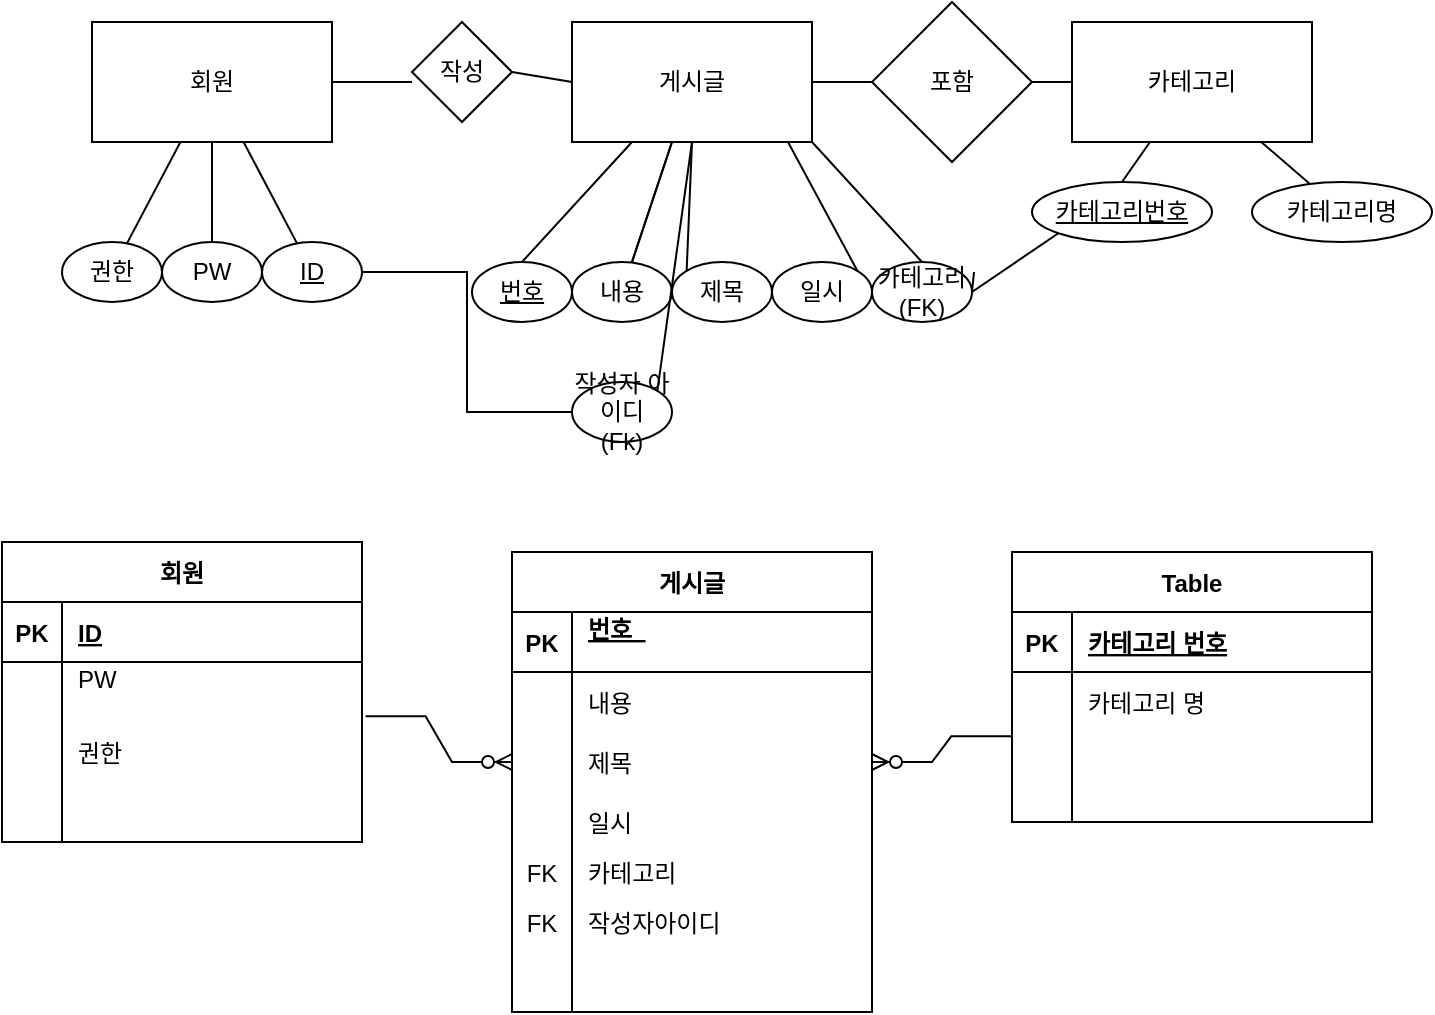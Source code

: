 <mxfile version="20.6.0" type="github">
  <diagram id="R2lEEEUBdFMjLlhIrx00" name="Page-1">
    <mxGraphModel dx="806" dy="1120" grid="1" gridSize="10" guides="1" tooltips="1" connect="1" arrows="1" fold="1" page="1" pageScale="1" pageWidth="850" pageHeight="1100" math="0" shadow="0" extFonts="Permanent Marker^https://fonts.googleapis.com/css?family=Permanent+Marker">
      <root>
        <mxCell id="0" />
        <mxCell id="1" parent="0" />
        <mxCell id="7OI8YUhsGdWpLaV7Q7GV-1" value="회원" style="rounded=0;whiteSpace=wrap;html=1;" parent="1" vertex="1">
          <mxGeometry x="60" y="230" width="120" height="60" as="geometry" />
        </mxCell>
        <mxCell id="7OI8YUhsGdWpLaV7Q7GV-12" style="edgeStyle=orthogonalEdgeStyle;rounded=0;orthogonalLoop=1;jettySize=auto;html=1;exitX=1;exitY=0.5;exitDx=0;exitDy=0;entryX=0;entryY=0.5;entryDx=0;entryDy=0;endArrow=none;endFill=0;" parent="1" source="7OI8YUhsGdWpLaV7Q7GV-2" target="7OI8YUhsGdWpLaV7Q7GV-10" edge="1">
          <mxGeometry relative="1" as="geometry" />
        </mxCell>
        <mxCell id="7OI8YUhsGdWpLaV7Q7GV-40" value="" style="edgeStyle=none;shape=connector;rounded=0;orthogonalLoop=1;jettySize=auto;html=1;labelBackgroundColor=default;strokeColor=default;fontFamily=Helvetica;fontSize=11;fontColor=default;startArrow=none;startFill=0;endArrow=none;endFill=0;" parent="1" source="7OI8YUhsGdWpLaV7Q7GV-2" target="7OI8YUhsGdWpLaV7Q7GV-1" edge="1">
          <mxGeometry relative="1" as="geometry" />
        </mxCell>
        <mxCell id="7OI8YUhsGdWpLaV7Q7GV-2" value="&lt;u&gt;ID&lt;/u&gt;" style="ellipse;whiteSpace=wrap;html=1;" parent="1" vertex="1">
          <mxGeometry x="145" y="340" width="50" height="30" as="geometry" />
        </mxCell>
        <mxCell id="7OI8YUhsGdWpLaV7Q7GV-39" value="" style="edgeStyle=none;shape=connector;rounded=0;orthogonalLoop=1;jettySize=auto;html=1;labelBackgroundColor=default;strokeColor=default;fontFamily=Helvetica;fontSize=11;fontColor=default;startArrow=none;startFill=0;endArrow=none;endFill=0;" parent="1" source="7OI8YUhsGdWpLaV7Q7GV-3" target="7OI8YUhsGdWpLaV7Q7GV-1" edge="1">
          <mxGeometry relative="1" as="geometry" />
        </mxCell>
        <mxCell id="7OI8YUhsGdWpLaV7Q7GV-3" value="PW" style="ellipse;whiteSpace=wrap;html=1;" parent="1" vertex="1">
          <mxGeometry x="95" y="340" width="50" height="30" as="geometry" />
        </mxCell>
        <mxCell id="7OI8YUhsGdWpLaV7Q7GV-41" value="" style="edgeStyle=none;shape=connector;rounded=0;orthogonalLoop=1;jettySize=auto;html=1;labelBackgroundColor=default;strokeColor=default;fontFamily=Helvetica;fontSize=11;fontColor=default;startArrow=none;startFill=0;endArrow=none;endFill=0;" parent="1" source="7OI8YUhsGdWpLaV7Q7GV-4" target="7OI8YUhsGdWpLaV7Q7GV-1" edge="1">
          <mxGeometry relative="1" as="geometry" />
        </mxCell>
        <mxCell id="7OI8YUhsGdWpLaV7Q7GV-4" value="권한" style="ellipse;whiteSpace=wrap;html=1;" parent="1" vertex="1">
          <mxGeometry x="45" y="340" width="50" height="30" as="geometry" />
        </mxCell>
        <mxCell id="7OI8YUhsGdWpLaV7Q7GV-31" value="" style="edgeStyle=none;shape=connector;rounded=0;orthogonalLoop=1;jettySize=auto;html=1;labelBackgroundColor=default;strokeColor=default;fontFamily=Helvetica;fontSize=11;fontColor=default;startArrow=none;startFill=0;endArrow=none;endFill=0;" parent="1" source="7OI8YUhsGdWpLaV7Q7GV-6" target="7OI8YUhsGdWpLaV7Q7GV-9" edge="1">
          <mxGeometry relative="1" as="geometry" />
        </mxCell>
        <mxCell id="7OI8YUhsGdWpLaV7Q7GV-32" value="" style="edgeStyle=none;shape=connector;rounded=0;orthogonalLoop=1;jettySize=auto;html=1;labelBackgroundColor=default;strokeColor=default;fontFamily=Helvetica;fontSize=11;fontColor=default;startArrow=none;startFill=0;endArrow=none;endFill=0;" parent="1" source="7OI8YUhsGdWpLaV7Q7GV-6" target="7OI8YUhsGdWpLaV7Q7GV-9" edge="1">
          <mxGeometry relative="1" as="geometry" />
        </mxCell>
        <mxCell id="7OI8YUhsGdWpLaV7Q7GV-33" style="edgeStyle=none;shape=connector;rounded=0;orthogonalLoop=1;jettySize=auto;html=1;exitX=0.25;exitY=1;exitDx=0;exitDy=0;entryX=0.5;entryY=0;entryDx=0;entryDy=0;labelBackgroundColor=default;strokeColor=default;fontFamily=Helvetica;fontSize=11;fontColor=default;startArrow=none;startFill=0;endArrow=none;endFill=0;" parent="1" source="7OI8YUhsGdWpLaV7Q7GV-6" target="7OI8YUhsGdWpLaV7Q7GV-7" edge="1">
          <mxGeometry relative="1" as="geometry" />
        </mxCell>
        <mxCell id="7OI8YUhsGdWpLaV7Q7GV-34" style="edgeStyle=none;shape=connector;rounded=0;orthogonalLoop=1;jettySize=auto;html=1;exitX=0.5;exitY=1;exitDx=0;exitDy=0;entryX=0;entryY=0;entryDx=0;entryDy=0;labelBackgroundColor=default;strokeColor=default;fontFamily=Helvetica;fontSize=11;fontColor=default;startArrow=none;startFill=0;endArrow=none;endFill=0;" parent="1" source="7OI8YUhsGdWpLaV7Q7GV-6" target="7OI8YUhsGdWpLaV7Q7GV-8" edge="1">
          <mxGeometry relative="1" as="geometry" />
        </mxCell>
        <mxCell id="7OI8YUhsGdWpLaV7Q7GV-6" value="게시글" style="rounded=0;whiteSpace=wrap;html=1;" parent="1" vertex="1">
          <mxGeometry x="300" y="230" width="120" height="60" as="geometry" />
        </mxCell>
        <mxCell id="7OI8YUhsGdWpLaV7Q7GV-7" value="&lt;u&gt;번호&lt;/u&gt;" style="ellipse;whiteSpace=wrap;html=1;" parent="1" vertex="1">
          <mxGeometry x="250" y="350" width="50" height="30" as="geometry" />
        </mxCell>
        <mxCell id="7OI8YUhsGdWpLaV7Q7GV-8" value="제목" style="ellipse;whiteSpace=wrap;html=1;" parent="1" vertex="1">
          <mxGeometry x="350" y="350" width="50" height="30" as="geometry" />
        </mxCell>
        <mxCell id="7OI8YUhsGdWpLaV7Q7GV-9" value="내용" style="ellipse;whiteSpace=wrap;html=1;" parent="1" vertex="1">
          <mxGeometry x="300" y="350" width="50" height="30" as="geometry" />
        </mxCell>
        <mxCell id="7OI8YUhsGdWpLaV7Q7GV-36" style="edgeStyle=none;shape=connector;rounded=0;orthogonalLoop=1;jettySize=auto;html=1;exitX=1;exitY=0;exitDx=0;exitDy=0;entryX=0.5;entryY=1;entryDx=0;entryDy=0;labelBackgroundColor=default;strokeColor=default;fontFamily=Helvetica;fontSize=11;fontColor=default;startArrow=none;startFill=0;endArrow=none;endFill=0;" parent="1" source="7OI8YUhsGdWpLaV7Q7GV-10" target="7OI8YUhsGdWpLaV7Q7GV-6" edge="1">
          <mxGeometry relative="1" as="geometry" />
        </mxCell>
        <mxCell id="7OI8YUhsGdWpLaV7Q7GV-10" value="작성자 아이디&lt;br&gt;(Fk)" style="ellipse;whiteSpace=wrap;html=1;" parent="1" vertex="1">
          <mxGeometry x="300" y="410" width="50" height="30" as="geometry" />
        </mxCell>
        <mxCell id="7OI8YUhsGdWpLaV7Q7GV-35" style="edgeStyle=none;shape=connector;rounded=0;orthogonalLoop=1;jettySize=auto;html=1;exitX=1;exitY=0;exitDx=0;exitDy=0;entryX=0.9;entryY=1;entryDx=0;entryDy=0;entryPerimeter=0;labelBackgroundColor=default;strokeColor=default;fontFamily=Helvetica;fontSize=11;fontColor=default;startArrow=none;startFill=0;endArrow=none;endFill=0;" parent="1" source="7OI8YUhsGdWpLaV7Q7GV-13" target="7OI8YUhsGdWpLaV7Q7GV-6" edge="1">
          <mxGeometry relative="1" as="geometry" />
        </mxCell>
        <mxCell id="7OI8YUhsGdWpLaV7Q7GV-13" value="일시" style="ellipse;whiteSpace=wrap;html=1;" parent="1" vertex="1">
          <mxGeometry x="400" y="350" width="50" height="30" as="geometry" />
        </mxCell>
        <mxCell id="7OI8YUhsGdWpLaV7Q7GV-37" style="edgeStyle=none;shape=connector;rounded=0;orthogonalLoop=1;jettySize=auto;html=1;entryX=1;entryY=1;entryDx=0;entryDy=0;labelBackgroundColor=default;strokeColor=default;fontFamily=Helvetica;fontSize=11;fontColor=default;startArrow=none;startFill=0;endArrow=none;endFill=0;exitX=0.5;exitY=0;exitDx=0;exitDy=0;" parent="1" source="7OI8YUhsGdWpLaV7Q7GV-14" target="7OI8YUhsGdWpLaV7Q7GV-6" edge="1">
          <mxGeometry relative="1" as="geometry">
            <mxPoint x="325" y="490" as="sourcePoint" />
          </mxGeometry>
        </mxCell>
        <mxCell id="7OI8YUhsGdWpLaV7Q7GV-44" style="edgeStyle=none;shape=connector;rounded=0;orthogonalLoop=1;jettySize=auto;html=1;exitX=1;exitY=0.5;exitDx=0;exitDy=0;entryX=0;entryY=1;entryDx=0;entryDy=0;labelBackgroundColor=default;strokeColor=default;fontFamily=Helvetica;fontSize=11;fontColor=default;startArrow=none;startFill=0;endArrow=none;endFill=0;" parent="1" source="7OI8YUhsGdWpLaV7Q7GV-14" target="7OI8YUhsGdWpLaV7Q7GV-42" edge="1">
          <mxGeometry relative="1" as="geometry" />
        </mxCell>
        <mxCell id="7OI8YUhsGdWpLaV7Q7GV-14" value="카테고리&lt;br&gt;(FK)" style="ellipse;whiteSpace=wrap;html=1;" parent="1" vertex="1">
          <mxGeometry x="450" y="350" width="50" height="30" as="geometry" />
        </mxCell>
        <mxCell id="7OI8YUhsGdWpLaV7Q7GV-15" value="카테고리" style="rounded=0;whiteSpace=wrap;html=1;" parent="1" vertex="1">
          <mxGeometry x="550" y="230" width="120" height="60" as="geometry" />
        </mxCell>
        <mxCell id="7OI8YUhsGdWpLaV7Q7GV-38" value="" style="edgeStyle=none;shape=connector;rounded=0;orthogonalLoop=1;jettySize=auto;html=1;labelBackgroundColor=default;strokeColor=default;fontFamily=Helvetica;fontSize=11;fontColor=default;startArrow=none;startFill=0;endArrow=none;endFill=0;" parent="1" source="7OI8YUhsGdWpLaV7Q7GV-17" target="7OI8YUhsGdWpLaV7Q7GV-15" edge="1">
          <mxGeometry relative="1" as="geometry" />
        </mxCell>
        <mxCell id="7OI8YUhsGdWpLaV7Q7GV-17" value="&lt;span&gt;카테고리명&lt;/span&gt;" style="ellipse;whiteSpace=wrap;html=1;fontStyle=0" parent="1" vertex="1">
          <mxGeometry x="640" y="310" width="90" height="30" as="geometry" />
        </mxCell>
        <mxCell id="7OI8YUhsGdWpLaV7Q7GV-19" value="작성" style="rhombus;whiteSpace=wrap;html=1;" parent="1" vertex="1">
          <mxGeometry x="220" y="230" width="50" height="50" as="geometry" />
        </mxCell>
        <mxCell id="7OI8YUhsGdWpLaV7Q7GV-20" value="포함" style="rhombus;whiteSpace=wrap;html=1;" parent="1" vertex="1">
          <mxGeometry x="450" y="220" width="80" height="80" as="geometry" />
        </mxCell>
        <mxCell id="7OI8YUhsGdWpLaV7Q7GV-22" value="" style="endArrow=none;html=1;rounded=0;strokeColor=default;entryX=1;entryY=0.5;entryDx=0;entryDy=0;" parent="1" source="7OI8YUhsGdWpLaV7Q7GV-20" target="7OI8YUhsGdWpLaV7Q7GV-6" edge="1">
          <mxGeometry width="50" height="50" relative="1" as="geometry">
            <mxPoint x="400" y="610" as="sourcePoint" />
            <mxPoint x="450" y="560" as="targetPoint" />
          </mxGeometry>
        </mxCell>
        <mxCell id="7OI8YUhsGdWpLaV7Q7GV-23" value="" style="endArrow=none;html=1;rounded=0;strokeColor=default;exitX=1;exitY=0.5;exitDx=0;exitDy=0;entryX=0;entryY=0.5;entryDx=0;entryDy=0;" parent="1" source="7OI8YUhsGdWpLaV7Q7GV-20" target="7OI8YUhsGdWpLaV7Q7GV-15" edge="1">
          <mxGeometry width="50" height="50" relative="1" as="geometry">
            <mxPoint x="400" y="610" as="sourcePoint" />
            <mxPoint x="450" y="560" as="targetPoint" />
          </mxGeometry>
        </mxCell>
        <mxCell id="7OI8YUhsGdWpLaV7Q7GV-28" value="" style="edgeStyle=none;orthogonalLoop=1;jettySize=auto;html=1;rounded=0;strokeColor=default;exitX=1;exitY=0.5;exitDx=0;exitDy=0;entryX=0;entryY=0.5;entryDx=0;entryDy=0;startArrow=none;startFill=0;endArrow=none;endFill=0;" parent="1" source="7OI8YUhsGdWpLaV7Q7GV-19" target="7OI8YUhsGdWpLaV7Q7GV-6" edge="1">
          <mxGeometry width="80" relative="1" as="geometry">
            <mxPoint x="240" y="360" as="sourcePoint" />
            <mxPoint x="320" y="360" as="targetPoint" />
            <Array as="points" />
          </mxGeometry>
        </mxCell>
        <mxCell id="7OI8YUhsGdWpLaV7Q7GV-29" value="" style="edgeStyle=none;orthogonalLoop=1;jettySize=auto;html=1;rounded=0;labelBackgroundColor=default;strokeColor=default;fontFamily=Helvetica;fontSize=11;fontColor=default;startArrow=none;startFill=0;endArrow=none;endFill=0;shape=connector;entryX=1;entryY=0.5;entryDx=0;entryDy=0;" parent="1" target="7OI8YUhsGdWpLaV7Q7GV-1" edge="1">
          <mxGeometry width="80" relative="1" as="geometry">
            <mxPoint x="220" y="260" as="sourcePoint" />
            <mxPoint x="300" y="260" as="targetPoint" />
            <Array as="points" />
          </mxGeometry>
        </mxCell>
        <mxCell id="7OI8YUhsGdWpLaV7Q7GV-43" style="edgeStyle=none;shape=connector;rounded=0;orthogonalLoop=1;jettySize=auto;html=1;exitX=0.5;exitY=0;exitDx=0;exitDy=0;labelBackgroundColor=default;strokeColor=default;fontFamily=Helvetica;fontSize=11;fontColor=default;startArrow=none;startFill=0;endArrow=none;endFill=0;" parent="1" source="7OI8YUhsGdWpLaV7Q7GV-42" target="7OI8YUhsGdWpLaV7Q7GV-15" edge="1">
          <mxGeometry relative="1" as="geometry" />
        </mxCell>
        <mxCell id="7OI8YUhsGdWpLaV7Q7GV-42" value="&lt;span&gt;카테고리번호&lt;/span&gt;" style="ellipse;whiteSpace=wrap;html=1;fontStyle=4" parent="1" vertex="1">
          <mxGeometry x="530" y="310" width="90" height="30" as="geometry" />
        </mxCell>
        <mxCell id="7OI8YUhsGdWpLaV7Q7GV-47" style="edgeStyle=none;shape=connector;rounded=0;orthogonalLoop=1;jettySize=auto;html=1;exitX=1;exitY=0.5;exitDx=0;exitDy=0;entryX=1.02;entryY=0.167;entryDx=0;entryDy=0;entryPerimeter=0;labelBackgroundColor=default;strokeColor=default;fontFamily=Helvetica;fontSize=11;fontColor=default;startArrow=none;startFill=0;endArrow=none;endFill=0;" parent="1" source="7OI8YUhsGdWpLaV7Q7GV-14" target="7OI8YUhsGdWpLaV7Q7GV-14" edge="1">
          <mxGeometry relative="1" as="geometry" />
        </mxCell>
        <mxCell id="xYobiw6pBcvxTH7GQUa6-3" value="회원" style="shape=table;startSize=30;container=1;collapsible=1;childLayout=tableLayout;fixedRows=1;rowLines=0;fontStyle=1;align=center;resizeLast=1;" vertex="1" parent="1">
          <mxGeometry x="15" y="490" width="180" height="150" as="geometry" />
        </mxCell>
        <mxCell id="xYobiw6pBcvxTH7GQUa6-4" value="" style="shape=tableRow;horizontal=0;startSize=0;swimlaneHead=0;swimlaneBody=0;fillColor=none;collapsible=0;dropTarget=0;points=[[0,0.5],[1,0.5]];portConstraint=eastwest;top=0;left=0;right=0;bottom=1;" vertex="1" parent="xYobiw6pBcvxTH7GQUa6-3">
          <mxGeometry y="30" width="180" height="30" as="geometry" />
        </mxCell>
        <mxCell id="xYobiw6pBcvxTH7GQUa6-5" value="PK" style="shape=partialRectangle;connectable=0;fillColor=none;top=0;left=0;bottom=0;right=0;fontStyle=1;overflow=hidden;" vertex="1" parent="xYobiw6pBcvxTH7GQUa6-4">
          <mxGeometry width="30" height="30" as="geometry">
            <mxRectangle width="30" height="30" as="alternateBounds" />
          </mxGeometry>
        </mxCell>
        <mxCell id="xYobiw6pBcvxTH7GQUa6-6" value="ID" style="shape=partialRectangle;connectable=0;fillColor=none;top=0;left=0;bottom=0;right=0;align=left;spacingLeft=6;fontStyle=5;overflow=hidden;" vertex="1" parent="xYobiw6pBcvxTH7GQUa6-4">
          <mxGeometry x="30" width="150" height="30" as="geometry">
            <mxRectangle width="150" height="30" as="alternateBounds" />
          </mxGeometry>
        </mxCell>
        <mxCell id="xYobiw6pBcvxTH7GQUa6-7" value="" style="shape=tableRow;horizontal=0;startSize=0;swimlaneHead=0;swimlaneBody=0;fillColor=none;collapsible=0;dropTarget=0;points=[[0,0.5],[1,0.5]];portConstraint=eastwest;top=0;left=0;right=0;bottom=0;" vertex="1" parent="xYobiw6pBcvxTH7GQUa6-3">
          <mxGeometry y="60" width="180" height="30" as="geometry" />
        </mxCell>
        <mxCell id="xYobiw6pBcvxTH7GQUa6-8" value="" style="shape=partialRectangle;connectable=0;fillColor=none;top=0;left=0;bottom=0;right=0;editable=1;overflow=hidden;" vertex="1" parent="xYobiw6pBcvxTH7GQUa6-7">
          <mxGeometry width="30" height="30" as="geometry">
            <mxRectangle width="30" height="30" as="alternateBounds" />
          </mxGeometry>
        </mxCell>
        <mxCell id="xYobiw6pBcvxTH7GQUa6-9" value="PW    &#xa;" style="shape=partialRectangle;connectable=0;fillColor=none;top=0;left=0;bottom=0;right=0;align=left;spacingLeft=6;overflow=hidden;" vertex="1" parent="xYobiw6pBcvxTH7GQUa6-7">
          <mxGeometry x="30" width="150" height="30" as="geometry">
            <mxRectangle width="150" height="30" as="alternateBounds" />
          </mxGeometry>
        </mxCell>
        <mxCell id="xYobiw6pBcvxTH7GQUa6-10" value="" style="shape=tableRow;horizontal=0;startSize=0;swimlaneHead=0;swimlaneBody=0;fillColor=none;collapsible=0;dropTarget=0;points=[[0,0.5],[1,0.5]];portConstraint=eastwest;top=0;left=0;right=0;bottom=0;" vertex="1" parent="xYobiw6pBcvxTH7GQUa6-3">
          <mxGeometry y="90" width="180" height="30" as="geometry" />
        </mxCell>
        <mxCell id="xYobiw6pBcvxTH7GQUa6-11" value="" style="shape=partialRectangle;connectable=0;fillColor=none;top=0;left=0;bottom=0;right=0;editable=1;overflow=hidden;" vertex="1" parent="xYobiw6pBcvxTH7GQUa6-10">
          <mxGeometry width="30" height="30" as="geometry">
            <mxRectangle width="30" height="30" as="alternateBounds" />
          </mxGeometry>
        </mxCell>
        <mxCell id="xYobiw6pBcvxTH7GQUa6-12" value="권한" style="shape=partialRectangle;connectable=0;fillColor=none;top=0;left=0;bottom=0;right=0;align=left;spacingLeft=6;overflow=hidden;" vertex="1" parent="xYobiw6pBcvxTH7GQUa6-10">
          <mxGeometry x="30" width="150" height="30" as="geometry">
            <mxRectangle width="150" height="30" as="alternateBounds" />
          </mxGeometry>
        </mxCell>
        <mxCell id="xYobiw6pBcvxTH7GQUa6-13" value="" style="shape=tableRow;horizontal=0;startSize=0;swimlaneHead=0;swimlaneBody=0;fillColor=none;collapsible=0;dropTarget=0;points=[[0,0.5],[1,0.5]];portConstraint=eastwest;top=0;left=0;right=0;bottom=0;" vertex="1" parent="xYobiw6pBcvxTH7GQUa6-3">
          <mxGeometry y="120" width="180" height="30" as="geometry" />
        </mxCell>
        <mxCell id="xYobiw6pBcvxTH7GQUa6-14" value="" style="shape=partialRectangle;connectable=0;fillColor=none;top=0;left=0;bottom=0;right=0;editable=1;overflow=hidden;" vertex="1" parent="xYobiw6pBcvxTH7GQUa6-13">
          <mxGeometry width="30" height="30" as="geometry">
            <mxRectangle width="30" height="30" as="alternateBounds" />
          </mxGeometry>
        </mxCell>
        <mxCell id="xYobiw6pBcvxTH7GQUa6-15" value="" style="shape=partialRectangle;connectable=0;fillColor=none;top=0;left=0;bottom=0;right=0;align=left;spacingLeft=6;overflow=hidden;" vertex="1" parent="xYobiw6pBcvxTH7GQUa6-13">
          <mxGeometry x="30" width="150" height="30" as="geometry">
            <mxRectangle width="150" height="30" as="alternateBounds" />
          </mxGeometry>
        </mxCell>
        <mxCell id="xYobiw6pBcvxTH7GQUa6-16" value="게시글" style="shape=table;startSize=30;container=1;collapsible=1;childLayout=tableLayout;fixedRows=1;rowLines=0;fontStyle=1;align=center;resizeLast=1;swimlaneLine=1;" vertex="1" parent="1">
          <mxGeometry x="270" y="495" width="180" height="230" as="geometry" />
        </mxCell>
        <mxCell id="xYobiw6pBcvxTH7GQUa6-17" value="" style="shape=tableRow;horizontal=0;startSize=0;swimlaneHead=0;swimlaneBody=0;fillColor=none;collapsible=0;dropTarget=0;points=[[0,0.5],[1,0.5]];portConstraint=eastwest;top=0;left=0;right=0;bottom=1;" vertex="1" parent="xYobiw6pBcvxTH7GQUa6-16">
          <mxGeometry y="30" width="180" height="30" as="geometry" />
        </mxCell>
        <mxCell id="xYobiw6pBcvxTH7GQUa6-18" value="PK" style="shape=partialRectangle;connectable=0;fillColor=none;top=0;left=0;bottom=0;right=0;fontStyle=1;overflow=hidden;" vertex="1" parent="xYobiw6pBcvxTH7GQUa6-17">
          <mxGeometry width="30" height="30" as="geometry">
            <mxRectangle width="30" height="30" as="alternateBounds" />
          </mxGeometry>
        </mxCell>
        <mxCell id="xYobiw6pBcvxTH7GQUa6-19" value="번호  &#xa;" style="shape=partialRectangle;connectable=0;fillColor=none;top=0;left=0;bottom=0;right=0;align=left;spacingLeft=6;fontStyle=5;overflow=hidden;" vertex="1" parent="xYobiw6pBcvxTH7GQUa6-17">
          <mxGeometry x="30" width="150" height="30" as="geometry">
            <mxRectangle width="150" height="30" as="alternateBounds" />
          </mxGeometry>
        </mxCell>
        <mxCell id="xYobiw6pBcvxTH7GQUa6-20" value="" style="shape=tableRow;horizontal=0;startSize=0;swimlaneHead=0;swimlaneBody=0;fillColor=none;collapsible=0;dropTarget=0;points=[[0,0.5],[1,0.5]];portConstraint=eastwest;top=0;left=0;right=0;bottom=0;" vertex="1" parent="xYobiw6pBcvxTH7GQUa6-16">
          <mxGeometry y="60" width="180" height="30" as="geometry" />
        </mxCell>
        <mxCell id="xYobiw6pBcvxTH7GQUa6-21" value="" style="shape=partialRectangle;connectable=0;fillColor=none;top=0;left=0;bottom=0;right=0;editable=1;overflow=hidden;" vertex="1" parent="xYobiw6pBcvxTH7GQUa6-20">
          <mxGeometry width="30" height="30" as="geometry">
            <mxRectangle width="30" height="30" as="alternateBounds" />
          </mxGeometry>
        </mxCell>
        <mxCell id="xYobiw6pBcvxTH7GQUa6-22" value="내용" style="shape=partialRectangle;connectable=0;fillColor=none;top=0;left=0;bottom=0;right=0;align=left;spacingLeft=6;overflow=hidden;" vertex="1" parent="xYobiw6pBcvxTH7GQUa6-20">
          <mxGeometry x="30" width="150" height="30" as="geometry">
            <mxRectangle width="150" height="30" as="alternateBounds" />
          </mxGeometry>
        </mxCell>
        <mxCell id="xYobiw6pBcvxTH7GQUa6-23" value="" style="shape=tableRow;horizontal=0;startSize=0;swimlaneHead=0;swimlaneBody=0;fillColor=none;collapsible=0;dropTarget=0;points=[[0,0.5],[1,0.5]];portConstraint=eastwest;top=0;left=0;right=0;bottom=0;" vertex="1" parent="xYobiw6pBcvxTH7GQUa6-16">
          <mxGeometry y="90" width="180" height="30" as="geometry" />
        </mxCell>
        <mxCell id="xYobiw6pBcvxTH7GQUa6-24" value="" style="shape=partialRectangle;connectable=0;fillColor=none;top=0;left=0;bottom=0;right=0;editable=1;overflow=hidden;" vertex="1" parent="xYobiw6pBcvxTH7GQUa6-23">
          <mxGeometry width="30" height="30" as="geometry">
            <mxRectangle width="30" height="30" as="alternateBounds" />
          </mxGeometry>
        </mxCell>
        <mxCell id="xYobiw6pBcvxTH7GQUa6-25" value="제목" style="shape=partialRectangle;connectable=0;fillColor=none;top=0;left=0;bottom=0;right=0;align=left;spacingLeft=6;overflow=hidden;" vertex="1" parent="xYobiw6pBcvxTH7GQUa6-23">
          <mxGeometry x="30" width="150" height="30" as="geometry">
            <mxRectangle width="150" height="30" as="alternateBounds" />
          </mxGeometry>
        </mxCell>
        <mxCell id="xYobiw6pBcvxTH7GQUa6-26" value="" style="shape=tableRow;horizontal=0;startSize=0;swimlaneHead=0;swimlaneBody=0;fillColor=none;collapsible=0;dropTarget=0;points=[[0,0.5],[1,0.5]];portConstraint=eastwest;top=0;left=0;right=0;bottom=0;" vertex="1" parent="xYobiw6pBcvxTH7GQUa6-16">
          <mxGeometry y="120" width="180" height="30" as="geometry" />
        </mxCell>
        <mxCell id="xYobiw6pBcvxTH7GQUa6-27" value="" style="shape=partialRectangle;connectable=0;fillColor=none;top=0;left=0;bottom=0;right=0;editable=1;overflow=hidden;" vertex="1" parent="xYobiw6pBcvxTH7GQUa6-26">
          <mxGeometry width="30" height="30" as="geometry">
            <mxRectangle width="30" height="30" as="alternateBounds" />
          </mxGeometry>
        </mxCell>
        <mxCell id="xYobiw6pBcvxTH7GQUa6-28" value="일시" style="shape=partialRectangle;connectable=0;fillColor=none;top=0;left=0;bottom=0;right=0;align=left;spacingLeft=6;overflow=hidden;" vertex="1" parent="xYobiw6pBcvxTH7GQUa6-26">
          <mxGeometry x="30" width="150" height="30" as="geometry">
            <mxRectangle width="150" height="30" as="alternateBounds" />
          </mxGeometry>
        </mxCell>
        <mxCell id="xYobiw6pBcvxTH7GQUa6-59" value="" style="shape=tableRow;horizontal=0;startSize=0;swimlaneHead=0;swimlaneBody=0;fillColor=none;collapsible=0;dropTarget=0;points=[[0,0.5],[1,0.5]];portConstraint=eastwest;top=0;left=0;right=0;bottom=0;" vertex="1" parent="xYobiw6pBcvxTH7GQUa6-16">
          <mxGeometry y="150" width="180" height="20" as="geometry" />
        </mxCell>
        <mxCell id="xYobiw6pBcvxTH7GQUa6-60" value="FK" style="shape=partialRectangle;connectable=0;fillColor=none;top=0;left=0;bottom=0;right=0;editable=1;overflow=hidden;" vertex="1" parent="xYobiw6pBcvxTH7GQUa6-59">
          <mxGeometry width="30" height="20" as="geometry">
            <mxRectangle width="30" height="20" as="alternateBounds" />
          </mxGeometry>
        </mxCell>
        <mxCell id="xYobiw6pBcvxTH7GQUa6-61" value="카테고리 " style="shape=partialRectangle;connectable=0;fillColor=none;top=0;left=0;bottom=0;right=0;align=left;spacingLeft=6;overflow=hidden;" vertex="1" parent="xYobiw6pBcvxTH7GQUa6-59">
          <mxGeometry x="30" width="150" height="20" as="geometry">
            <mxRectangle width="150" height="20" as="alternateBounds" />
          </mxGeometry>
        </mxCell>
        <mxCell id="xYobiw6pBcvxTH7GQUa6-62" value="" style="shape=tableRow;horizontal=0;startSize=0;swimlaneHead=0;swimlaneBody=0;fillColor=none;collapsible=0;dropTarget=0;points=[[0,0.5],[1,0.5]];portConstraint=eastwest;top=0;left=0;right=0;bottom=0;" vertex="1" parent="xYobiw6pBcvxTH7GQUa6-16">
          <mxGeometry y="170" width="180" height="30" as="geometry" />
        </mxCell>
        <mxCell id="xYobiw6pBcvxTH7GQUa6-63" value="FK" style="shape=partialRectangle;connectable=0;fillColor=none;top=0;left=0;bottom=0;right=0;editable=1;overflow=hidden;" vertex="1" parent="xYobiw6pBcvxTH7GQUa6-62">
          <mxGeometry width="30" height="30" as="geometry">
            <mxRectangle width="30" height="30" as="alternateBounds" />
          </mxGeometry>
        </mxCell>
        <mxCell id="xYobiw6pBcvxTH7GQUa6-64" value="작성자아이디" style="shape=partialRectangle;connectable=0;fillColor=none;top=0;left=0;bottom=0;right=0;align=left;spacingLeft=6;overflow=hidden;" vertex="1" parent="xYobiw6pBcvxTH7GQUa6-62">
          <mxGeometry x="30" width="150" height="30" as="geometry">
            <mxRectangle width="150" height="30" as="alternateBounds" />
          </mxGeometry>
        </mxCell>
        <mxCell id="xYobiw6pBcvxTH7GQUa6-65" value="" style="shape=tableRow;horizontal=0;startSize=0;swimlaneHead=0;swimlaneBody=0;fillColor=none;collapsible=0;dropTarget=0;points=[[0,0.5],[1,0.5]];portConstraint=eastwest;top=0;left=0;right=0;bottom=0;" vertex="1" parent="xYobiw6pBcvxTH7GQUa6-16">
          <mxGeometry y="200" width="180" height="30" as="geometry" />
        </mxCell>
        <mxCell id="xYobiw6pBcvxTH7GQUa6-66" value="" style="shape=partialRectangle;connectable=0;fillColor=none;top=0;left=0;bottom=0;right=0;editable=1;overflow=hidden;" vertex="1" parent="xYobiw6pBcvxTH7GQUa6-65">
          <mxGeometry width="30" height="30" as="geometry">
            <mxRectangle width="30" height="30" as="alternateBounds" />
          </mxGeometry>
        </mxCell>
        <mxCell id="xYobiw6pBcvxTH7GQUa6-67" value="" style="shape=partialRectangle;connectable=0;fillColor=none;top=0;left=0;bottom=0;right=0;align=left;spacingLeft=6;overflow=hidden;" vertex="1" parent="xYobiw6pBcvxTH7GQUa6-65">
          <mxGeometry x="30" width="150" height="30" as="geometry">
            <mxRectangle width="150" height="30" as="alternateBounds" />
          </mxGeometry>
        </mxCell>
        <mxCell id="xYobiw6pBcvxTH7GQUa6-68" value="Table" style="shape=table;startSize=30;container=1;collapsible=1;childLayout=tableLayout;fixedRows=1;rowLines=0;fontStyle=1;align=center;resizeLast=1;" vertex="1" parent="1">
          <mxGeometry x="520" y="495" width="180" height="135" as="geometry" />
        </mxCell>
        <mxCell id="xYobiw6pBcvxTH7GQUa6-69" value="" style="shape=tableRow;horizontal=0;startSize=0;swimlaneHead=0;swimlaneBody=0;fillColor=none;collapsible=0;dropTarget=0;points=[[0,0.5],[1,0.5]];portConstraint=eastwest;top=0;left=0;right=0;bottom=1;" vertex="1" parent="xYobiw6pBcvxTH7GQUa6-68">
          <mxGeometry y="30" width="180" height="30" as="geometry" />
        </mxCell>
        <mxCell id="xYobiw6pBcvxTH7GQUa6-70" value="PK" style="shape=partialRectangle;connectable=0;fillColor=none;top=0;left=0;bottom=0;right=0;fontStyle=1;overflow=hidden;" vertex="1" parent="xYobiw6pBcvxTH7GQUa6-69">
          <mxGeometry width="30" height="30" as="geometry">
            <mxRectangle width="30" height="30" as="alternateBounds" />
          </mxGeometry>
        </mxCell>
        <mxCell id="xYobiw6pBcvxTH7GQUa6-71" value="카테고리 번호" style="shape=partialRectangle;connectable=0;fillColor=none;top=0;left=0;bottom=0;right=0;align=left;spacingLeft=6;fontStyle=5;overflow=hidden;" vertex="1" parent="xYobiw6pBcvxTH7GQUa6-69">
          <mxGeometry x="30" width="150" height="30" as="geometry">
            <mxRectangle width="150" height="30" as="alternateBounds" />
          </mxGeometry>
        </mxCell>
        <mxCell id="xYobiw6pBcvxTH7GQUa6-72" value="" style="shape=tableRow;horizontal=0;startSize=0;swimlaneHead=0;swimlaneBody=0;fillColor=none;collapsible=0;dropTarget=0;points=[[0,0.5],[1,0.5]];portConstraint=eastwest;top=0;left=0;right=0;bottom=0;" vertex="1" parent="xYobiw6pBcvxTH7GQUa6-68">
          <mxGeometry y="60" width="180" height="30" as="geometry" />
        </mxCell>
        <mxCell id="xYobiw6pBcvxTH7GQUa6-73" value="" style="shape=partialRectangle;connectable=0;fillColor=none;top=0;left=0;bottom=0;right=0;editable=1;overflow=hidden;" vertex="1" parent="xYobiw6pBcvxTH7GQUa6-72">
          <mxGeometry width="30" height="30" as="geometry">
            <mxRectangle width="30" height="30" as="alternateBounds" />
          </mxGeometry>
        </mxCell>
        <mxCell id="xYobiw6pBcvxTH7GQUa6-74" value="카테고리 명" style="shape=partialRectangle;connectable=0;fillColor=none;top=0;left=0;bottom=0;right=0;align=left;spacingLeft=6;overflow=hidden;" vertex="1" parent="xYobiw6pBcvxTH7GQUa6-72">
          <mxGeometry x="30" width="150" height="30" as="geometry">
            <mxRectangle width="150" height="30" as="alternateBounds" />
          </mxGeometry>
        </mxCell>
        <mxCell id="xYobiw6pBcvxTH7GQUa6-75" value="" style="shape=tableRow;horizontal=0;startSize=0;swimlaneHead=0;swimlaneBody=0;fillColor=none;collapsible=0;dropTarget=0;points=[[0,0.5],[1,0.5]];portConstraint=eastwest;top=0;left=0;right=0;bottom=0;" vertex="1" parent="xYobiw6pBcvxTH7GQUa6-68">
          <mxGeometry y="90" width="180" height="25" as="geometry" />
        </mxCell>
        <mxCell id="xYobiw6pBcvxTH7GQUa6-76" value="" style="shape=partialRectangle;connectable=0;fillColor=none;top=0;left=0;bottom=0;right=0;editable=1;overflow=hidden;" vertex="1" parent="xYobiw6pBcvxTH7GQUa6-75">
          <mxGeometry width="30" height="25" as="geometry">
            <mxRectangle width="30" height="25" as="alternateBounds" />
          </mxGeometry>
        </mxCell>
        <mxCell id="xYobiw6pBcvxTH7GQUa6-77" value="" style="shape=partialRectangle;connectable=0;fillColor=none;top=0;left=0;bottom=0;right=0;align=left;spacingLeft=6;overflow=hidden;" vertex="1" parent="xYobiw6pBcvxTH7GQUa6-75">
          <mxGeometry x="30" width="150" height="25" as="geometry">
            <mxRectangle width="150" height="25" as="alternateBounds" />
          </mxGeometry>
        </mxCell>
        <mxCell id="xYobiw6pBcvxTH7GQUa6-78" value="" style="shape=tableRow;horizontal=0;startSize=0;swimlaneHead=0;swimlaneBody=0;fillColor=none;collapsible=0;dropTarget=0;points=[[0,0.5],[1,0.5]];portConstraint=eastwest;top=0;left=0;right=0;bottom=0;" vertex="1" parent="xYobiw6pBcvxTH7GQUa6-68">
          <mxGeometry y="115" width="180" height="20" as="geometry" />
        </mxCell>
        <mxCell id="xYobiw6pBcvxTH7GQUa6-79" value="" style="shape=partialRectangle;connectable=0;fillColor=none;top=0;left=0;bottom=0;right=0;editable=1;overflow=hidden;" vertex="1" parent="xYobiw6pBcvxTH7GQUa6-78">
          <mxGeometry width="30" height="20" as="geometry">
            <mxRectangle width="30" height="20" as="alternateBounds" />
          </mxGeometry>
        </mxCell>
        <mxCell id="xYobiw6pBcvxTH7GQUa6-80" value="" style="shape=partialRectangle;connectable=0;fillColor=none;top=0;left=0;bottom=0;right=0;align=left;spacingLeft=6;overflow=hidden;" vertex="1" parent="xYobiw6pBcvxTH7GQUa6-78">
          <mxGeometry x="30" width="150" height="20" as="geometry">
            <mxRectangle width="150" height="20" as="alternateBounds" />
          </mxGeometry>
        </mxCell>
        <mxCell id="xYobiw6pBcvxTH7GQUa6-94" value="" style="edgeStyle=entityRelationEdgeStyle;fontSize=12;html=1;endArrow=ERzeroToMany;endFill=1;rounded=0;exitX=1.01;exitY=-0.095;exitDx=0;exitDy=0;exitPerimeter=0;entryX=0;entryY=0.5;entryDx=0;entryDy=0;" edge="1" parent="1" source="xYobiw6pBcvxTH7GQUa6-10" target="xYobiw6pBcvxTH7GQUa6-23">
          <mxGeometry width="100" height="100" relative="1" as="geometry">
            <mxPoint x="380" y="780" as="sourcePoint" />
            <mxPoint x="480" y="680" as="targetPoint" />
          </mxGeometry>
        </mxCell>
        <mxCell id="xYobiw6pBcvxTH7GQUa6-95" value="" style="edgeStyle=entityRelationEdgeStyle;fontSize=12;html=1;endArrow=ERzeroToMany;endFill=1;rounded=0;exitX=-0.002;exitY=0.086;exitDx=0;exitDy=0;entryX=1;entryY=0.5;entryDx=0;entryDy=0;exitPerimeter=0;" edge="1" parent="1" source="xYobiw6pBcvxTH7GQUa6-75" target="xYobiw6pBcvxTH7GQUa6-23">
          <mxGeometry width="100" height="100" relative="1" as="geometry">
            <mxPoint x="380" y="780" as="sourcePoint" />
            <mxPoint x="570" y="580" as="targetPoint" />
          </mxGeometry>
        </mxCell>
      </root>
    </mxGraphModel>
  </diagram>
</mxfile>
